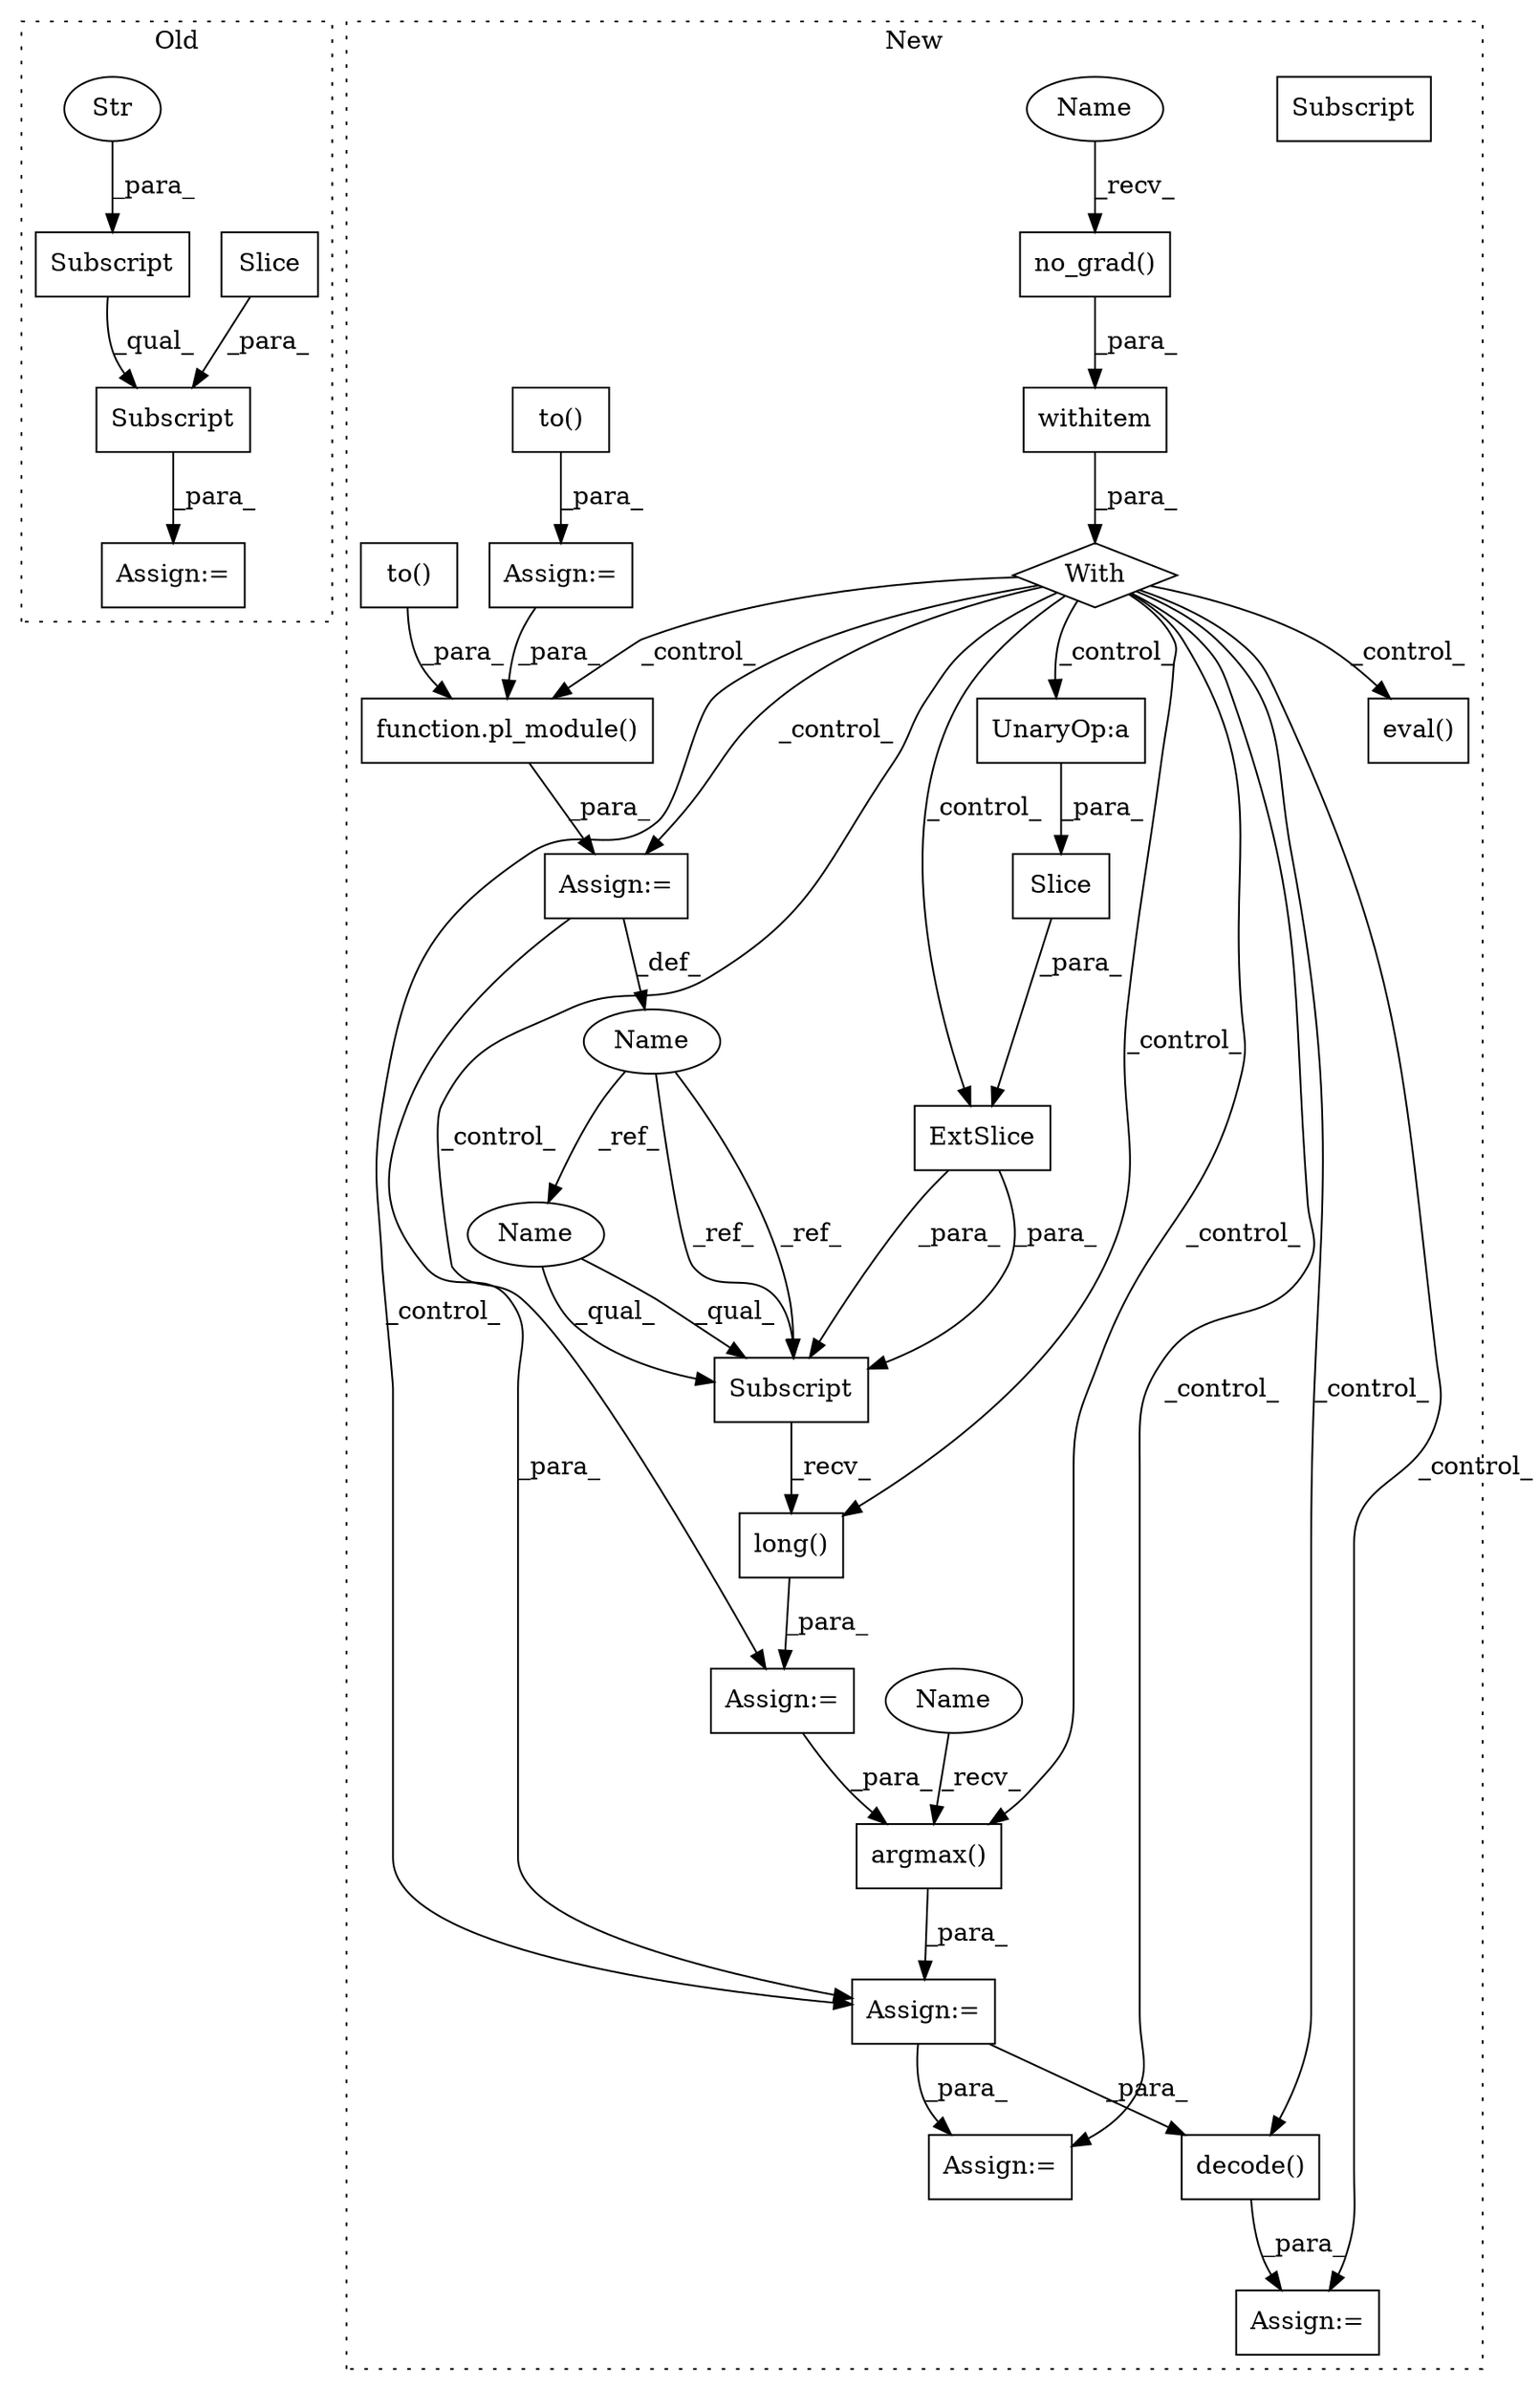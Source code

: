 digraph G {
subgraph cluster0 {
1 [label="Slice" a="80" s="15338" l="2" shape="box"];
4 [label="Subscript" a="63" s="15322,0" l="19,0" shape="box"];
22 [label="Assign:=" a="68" s="15319" l="3" shape="box"];
23 [label="Subscript" a="63" s="15322,0" l="15,0" shape="box"];
24 [label="Str" a="66" s="15330" l="6" shape="ellipse"];
label = "Old";
style="dotted";
}
subgraph cluster1 {
2 [label="argmax()" a="75" s="15474,15497" l="13,11" shape="box"];
3 [label="Assign:=" a="68" s="15401" l="3" shape="box"];
5 [label="withitem" a="49" s="15281" l="5" shape="box"];
6 [label="UnaryOp:a" a="61" s="15414" l="24" shape="box"];
7 [label="function.pl_module()" a="75" s="15356,15373" l="10,1" shape="box"];
8 [label="no_grad()" a="75" s="15281" l="15" shape="box"];
9 [label="Slice" a="80" s="15414" l="24" shape="box"];
10 [label="long()" a="75" s="15404" l="43" shape="box"];
11 [label="Name" a="87" s="15347" l="6" shape="ellipse"];
12 [label="Subscript" a="63" s="15404,0" l="36,0" shape="box"];
13 [label="With" a="39" s="15276,15286" l="5,28" shape="diamond"];
14 [label="eval()" a="75" s="15314" l="16" shape="box"];
15 [label="ExtSlice" a="85" s="15404" l="6" shape="box"];
16 [label="decode()" a="75" s="15597,15625" l="21,16" shape="box"];
17 [label="to()" a="75" s="15234,15255" l="5,1" shape="box"];
18 [label="Assign:=" a="68" s="15471" l="3" shape="box"];
19 [label="to()" a="75" s="15192,15216" l="8,1" shape="box"];
20 [label="Assign:=" a="68" s="15532" l="4" shape="box"];
21 [label="Assign:=" a="68" s="15594" l="3" shape="box"];
25 [label="Assign:=" a="68" s="15353" l="3" shape="box"];
26 [label="Assign:=" a="68" s="15231" l="3" shape="box"];
27 [label="Name" a="87" s="15281" l="5" shape="ellipse"];
28 [label="Name" a="87" s="15474" l="5" shape="ellipse"];
29 [label="Name" a="87" s="15404" l="6" shape="ellipse"];
30 [label="Subscript" a="63" s="15404,0" l="36,0" shape="box"];
label = "New";
style="dotted";
}
1 -> 4 [label="_para_"];
2 -> 18 [label="_para_"];
3 -> 2 [label="_para_"];
4 -> 22 [label="_para_"];
5 -> 13 [label="_para_"];
6 -> 9 [label="_para_"];
7 -> 25 [label="_para_"];
8 -> 5 [label="_para_"];
9 -> 15 [label="_para_"];
10 -> 3 [label="_para_"];
11 -> 29 [label="_ref_"];
11 -> 30 [label="_ref_"];
11 -> 30 [label="_ref_"];
13 -> 7 [label="_control_"];
13 -> 21 [label="_control_"];
13 -> 14 [label="_control_"];
13 -> 10 [label="_control_"];
13 -> 15 [label="_control_"];
13 -> 25 [label="_control_"];
13 -> 6 [label="_control_"];
13 -> 2 [label="_control_"];
13 -> 20 [label="_control_"];
13 -> 16 [label="_control_"];
13 -> 3 [label="_control_"];
13 -> 18 [label="_control_"];
15 -> 30 [label="_para_"];
15 -> 30 [label="_para_"];
16 -> 21 [label="_para_"];
17 -> 26 [label="_para_"];
18 -> 16 [label="_para_"];
18 -> 20 [label="_para_"];
19 -> 7 [label="_para_"];
23 -> 4 [label="_qual_"];
24 -> 23 [label="_para_"];
25 -> 18 [label="_para_"];
25 -> 11 [label="_def_"];
26 -> 7 [label="_para_"];
27 -> 8 [label="_recv_"];
28 -> 2 [label="_recv_"];
29 -> 30 [label="_qual_"];
29 -> 30 [label="_qual_"];
30 -> 10 [label="_recv_"];
}